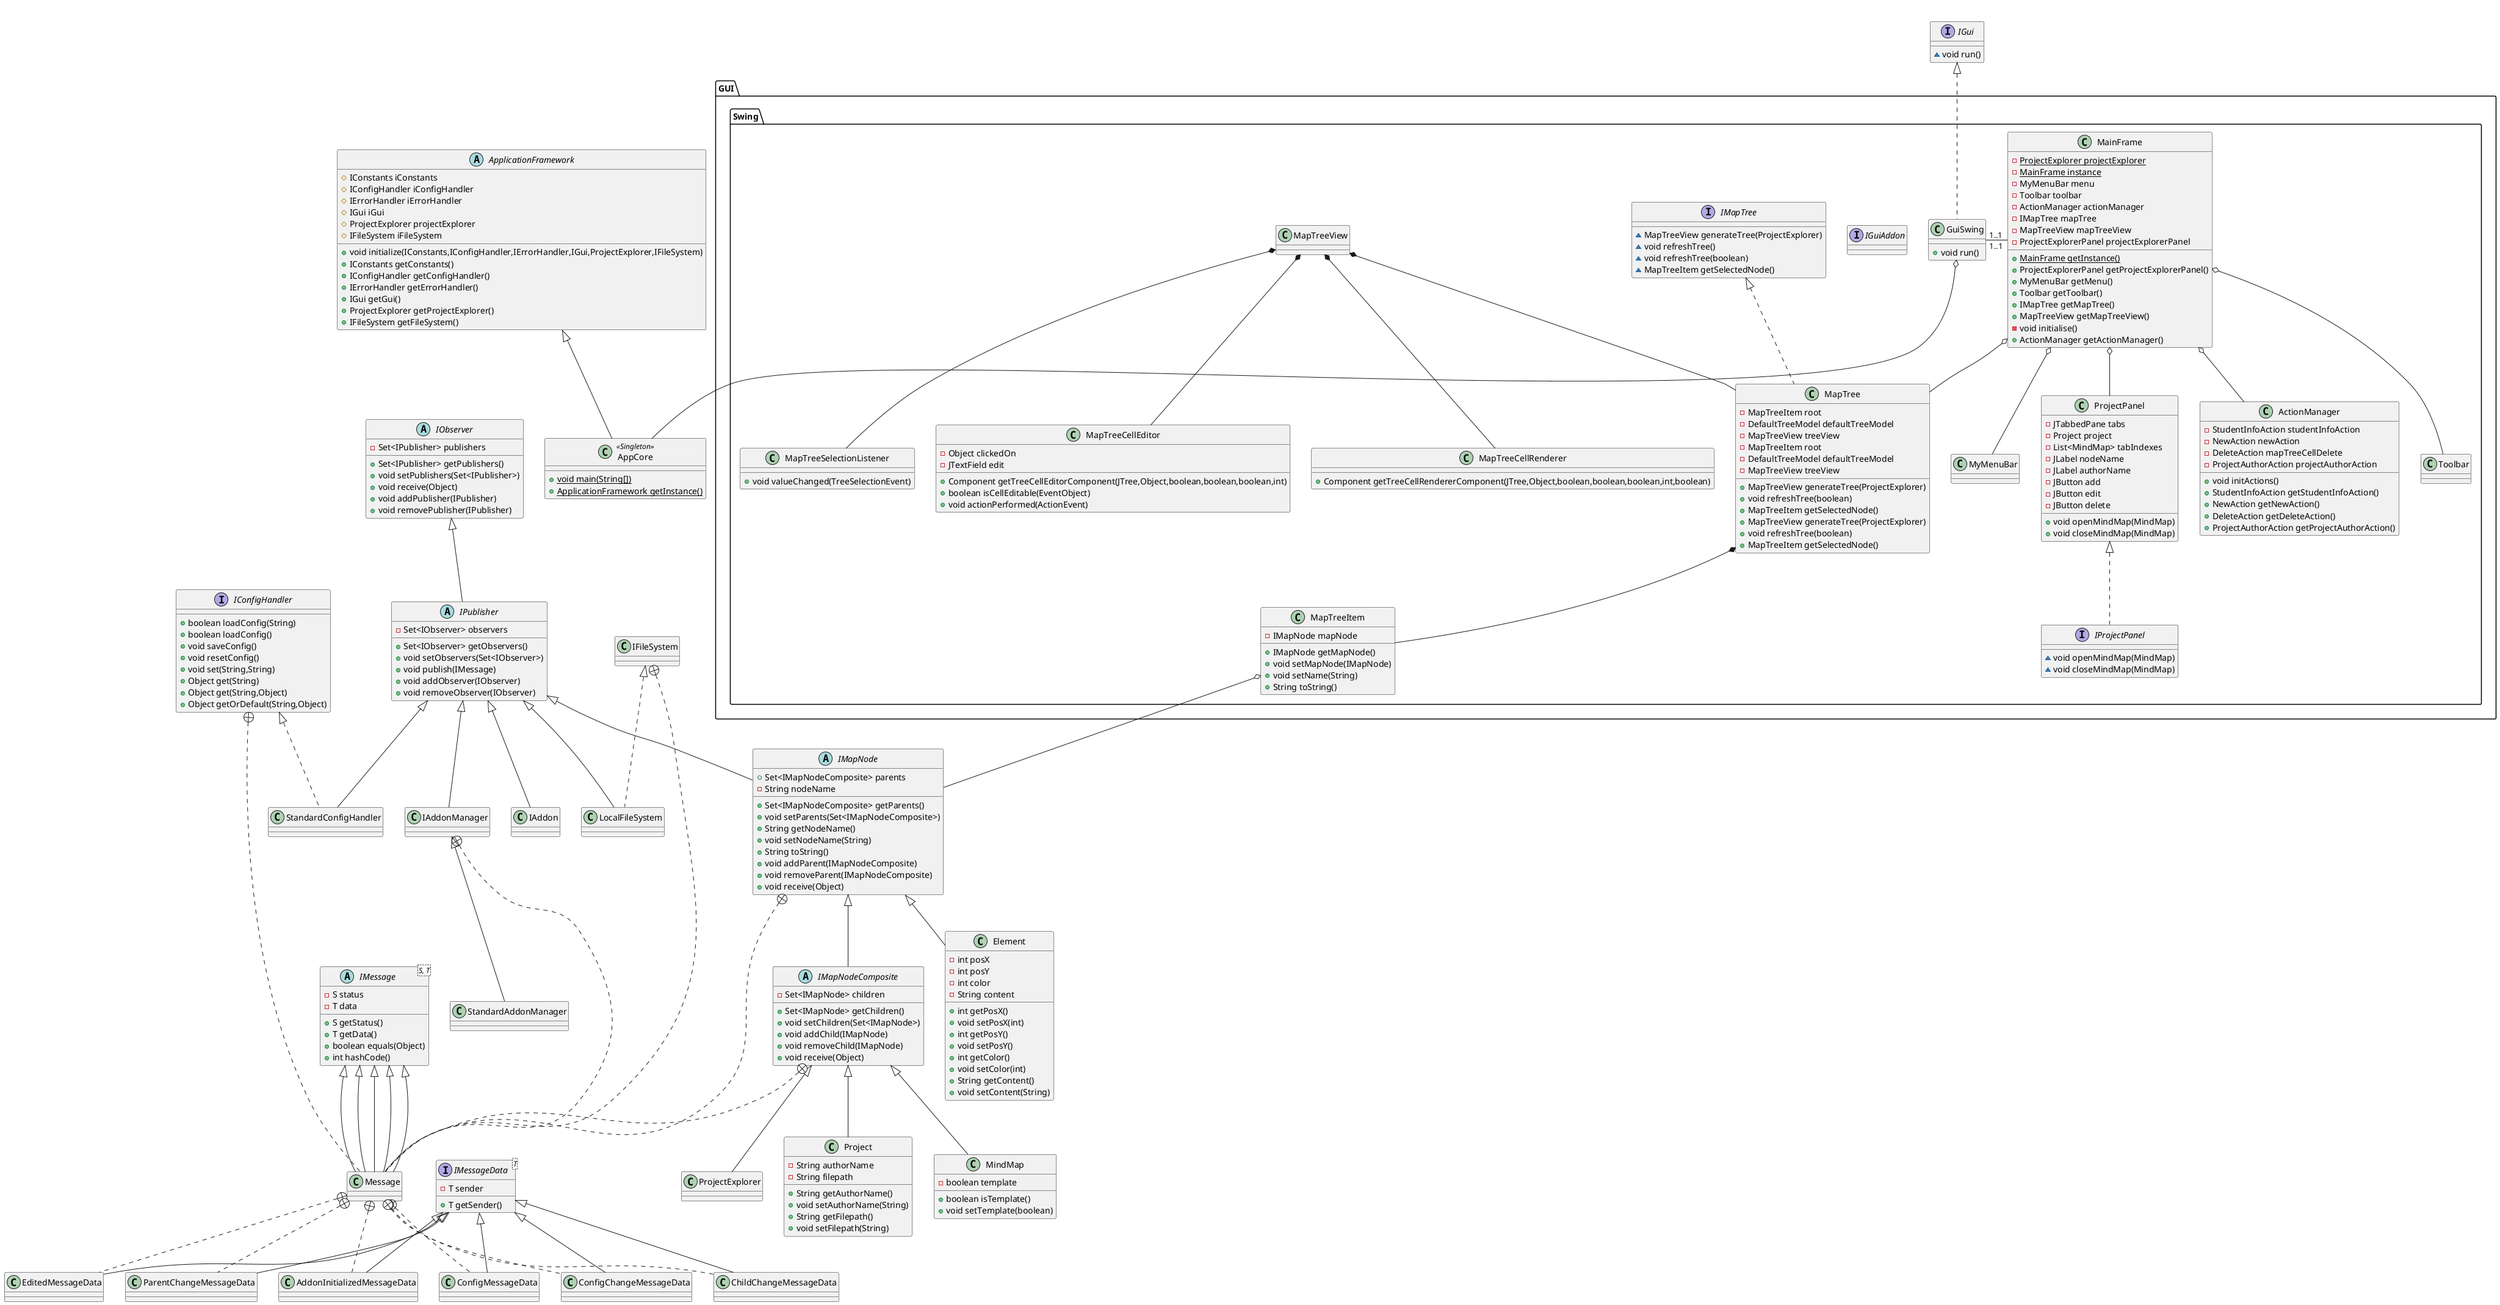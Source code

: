 @startuml

' --- Repository ---

package repository {
    class IMapNode
    class IMapNodeComposite
    class ProjectExplorer
    class Project
    class MindMap
    class Element
}

abstract class IMapNode {
+ Set<IMapNodeComposite> parents
- String nodeName
+ Set<IMapNodeComposite> getParents()
+ void setParents(Set<IMapNodeComposite>)
+ String getNodeName()
+ void setNodeName(String)
+ String toString()
+ void addParent(IMapNodeComposite)
+ void removeParent(IMapNodeComposite)
+ void receive(Object)
}
abstract class IMapNodeComposite {
- Set<IMapNode> children
+ Set<IMapNode> getChildren()
+ void setChildren(Set<IMapNode>)
+ void addChild(IMapNode)
+ void removeChild(IMapNode)
+ void receive(Object)
}
class ProjectExplorer {
}
class Project {
- String authorName
- String filepath
+ String getAuthorName()
+ void setAuthorName(String)
+ String getFilepath()
+ void setFilepath(String)
}
class MindMap {
- boolean template
+ boolean isTemplate()
+ void setTemplate(boolean)
}
class Element {
- int posX
- int posY
- int color
- String content
+ int getPosX()
+ void setPosX(int)
+ int getPosY()
+ void setPosY()
+ int getColor()
+ void setColor(int)
+ String getContent()
+ void setContent(String)
}

' --- Observer ---

package observer {
    class IPublisher
    class IObserver
    class IMessage
    interface IMessageData
}

abstract class IPublisher {
- Set<IObserver> observers
+ Set<IObserver> getObservers()
+ void setObservers(Set<IObserver>)
+ void publish(IMessage)
+ void addObserver(IObserver)
+ void removeObserver(IObserver)
}
abstract class IObserver {
- Set<IPublisher> publishers
+ Set<IPublisher> getPublishers()
+ void setPublishers(Set<IPublisher>)
+ void receive(Object)
+ void addPublisher(IPublisher)
+ void removePublisher(IPublisher)
}
abstract class IMessage<S, T> {
- S status
- T data
+ S getStatus()
+ T getData()
+ boolean equals(Object)
+ int hashCode()
}
interface IMessageData<T> {
- T sender
+ T getSender()
}

' --- ApplicationFramework ---

class AppCore <<Singleton>> {
+ {static} void main(String[])
+ {static} ApplicationFramework getInstance()
}
class AppCoreSingleton {
+ {static} AppCore INSTANCE
}
abstract class ApplicationFramework {
# IConstants iConstants
# IConfigHandler iConfigHandler
# IErrorHandler iErrorHandler
# IGui iGui
# ProjectExplorer projectExplorer
# IFileSystem iFileSystem
+ void initialize(IConstants,IConfigHandler,IErrorHandler,IGui,ProjectExplorer,IFileSystem)
+ IConstants getConstants()
+ IConfigHandler getConfigHandler()
+ IErrorHandler getErrorHandler()
+ IGui getGui()
+ ProjectExplorer getProjectExplorer()
+ IFileSystem getFileSystem()
}

' --- Addon ---

' --- ConfigHandler ---

' --- Constants ---

package confighandler {
    interface IConfigHandler
}

interface IConfigHandler {
+ boolean loadConfig(String)
+ boolean loadConfig()
+ void saveConfig()
+ void resetConfig()
+ void set(String,String)
+ Object get(String)
+ Object get(String,Object)
+ Object getOrDefault(String,Object)
}

' --- Filesystem ---

' --- GUI ---

' --- GUI.Swing? ---
interface IGui {
~ void run()
}
package GUI.Swing{

    class GuiSwing {
    + void run()
    }
    class MapTreeCellRenderer {
    + Component getTreeCellRendererComponent(JTree,Object,boolean,boolean,boolean,int,boolean)
    }
    class MapTreeItem {
    - IMapNode mapNode
    + IMapNode getMapNode()
    + void setMapNode(IMapNode)
    + void setName(String)
    + String toString()
    }
    class MyMenuBar {
    }
    class ProjectPanel {
    - JTabbedPane tabs
    - Project project
    - List<MindMap> tabIndexes
    - JLabel nodeName
    - JLabel authorName
    - JButton add
    - JButton edit
    - JButton delete
    + void openMindMap(MindMap)
    + void closeMindMap(MindMap)
    }
    class MapTreeCellEditor {
    - Object clickedOn
    - JTextField edit
    + Component getTreeCellEditorComponent(JTree,Object,boolean,boolean,boolean,int)
    + boolean isCellEditable(EventObject)
    + void actionPerformed(ActionEvent)
    }
    class MainFrame {
    - {static} ProjectExplorer projectExplorer
    - {static} MainFrame instance
    - MyMenuBar menu
    - Toolbar toolbar
    - ActionManager actionManager
    - IMapTree mapTree
    - MapTreeView mapTreeView
    - ProjectExplorerPanel projectExplorerPanel
    + {static} MainFrame getInstance()
    + ProjectExplorerPanel getProjectExplorerPanel()
    + MyMenuBar getMenu()
    + Toolbar getToolbar()
    + IMapTree getMapTree()
    + MapTreeView getMapTreeView()
    - void initialise()
    + ActionManager getActionManager()
    }
    interface IProjectPanel {
    ~ void openMindMap(MindMap)
    ~ void closeMindMap(MindMap)
    }
    interface IGuiAddon {
    }
    class ActionManager {
    - StudentInfoAction studentInfoAction
    - NewAction newAction
    - DeleteAction mapTreeCellDelete
    - ProjectAuthorAction projectAuthorAction
    + void initActions()
    + StudentInfoAction getStudentInfoAction()
    + NewAction getNewAction()
    + DeleteAction getDeleteAction()
    + ProjectAuthorAction getProjectAuthorAction()
    }
    class MapTree {
    - MapTreeItem root
    - DefaultTreeModel defaultTreeModel
    - MapTreeView treeView
    + MapTreeView generateTree(ProjectExplorer)
    + void refreshTree(boolean)
    + MapTreeItem getSelectedNode()
    }
    class Toolbar {
    }
    class MapTreeSelectionListener {
    + void valueChanged(TreeSelectionEvent)
    }

    interface IMapTree {
    ~ MapTreeView generateTree(ProjectExplorer)
    ~ void refreshTree()
    ~ void refreshTree(boolean)
    ~ MapTreeItem getSelectedNode()
    }
    class MapTreeView {
    }
    class MapTree {
    - MapTreeItem root
    - DefaultTreeModel defaultTreeModel
    - MapTreeView treeView
    + MapTreeView generateTree(ProjectExplorer)
    + void refreshTree(boolean)
    + MapTreeItem getSelectedNode()
    }
}
' --- Relations ---

IMapNodeComposite <|-- ProjectExplorer
ApplicationFramework <|-- AppCore
AppCore +.. AppCore.AppCoreSingleton
IMapNode <|-- Element
IMapNodeComposite <|-- MindMap
IPublisher <|-- IAddon
IPublisher <|-- IMapNode
IMapNode +.. Message
IMessage <|-- Message
Message +.. EditedMessageData
IMessageData <|-- EditedMessageData
Message +.. ParentChangeMessageData
IMessageData <|-- ParentChangeMessageData
IMapNodeComposite <|-- Project
IConstants <|.. StandardConstants
IFileSystem +.. Message
IMessage <|-- Message
IPublisher <|-- IAddonManager
IAddonManager +.. Message
IMessage <|-- Message
Message +.. AddonInitializedMessageData
IMessageData <|-- AddonInitializedMessageData
IConfigHandler <|.. StandardConfigHandler
IPublisher <|-- StandardConfigHandler
IGui <|.. GuiSwing
IConfigHandler +.. Message
IMessage <|-- Message
Message +.. ConfigMessageData
IMessageData <|-- ConfigMessageData
Message +.. ConfigChangeMessageData
IMessageData <|-- ConfigChangeMessageData
IObserver <|-- IPublisher
IFileSystem <|.. LocalFileSystem
IPublisher <|-- LocalFileSystem
IMapNode <|-- IMapNodeComposite
IMapNodeComposite +.. Message
IMessage <|-- Message
Message +.. ChildChangeMessageData
IMessageData <|-- ChildChangeMessageData
IAddonManager <|-- StandardAddonManager
MainFrame o-- MyMenuBar
MainFrame "1..1" - "1..1" GuiSwing
GuiSwing o-- AppCore
MainFrame o-- Toolbar
MainFrame o-- MapTree
MapTreeView *-- MapTree
IMapTree <|.. MapTree
MapTreeView *-- MapTreeCellEditor
MapTreeView *-- MapTreeCellRenderer
MapTreeView *-- MapTreeSelectionListener
MapTreeItem o-- IMapNode
MapTree *-- MapTreeItem
MainFrame o-- ActionManager
ProjectPanel <|.. IProjectPanel
MainFrame o-- ProjectPanel
@enduml